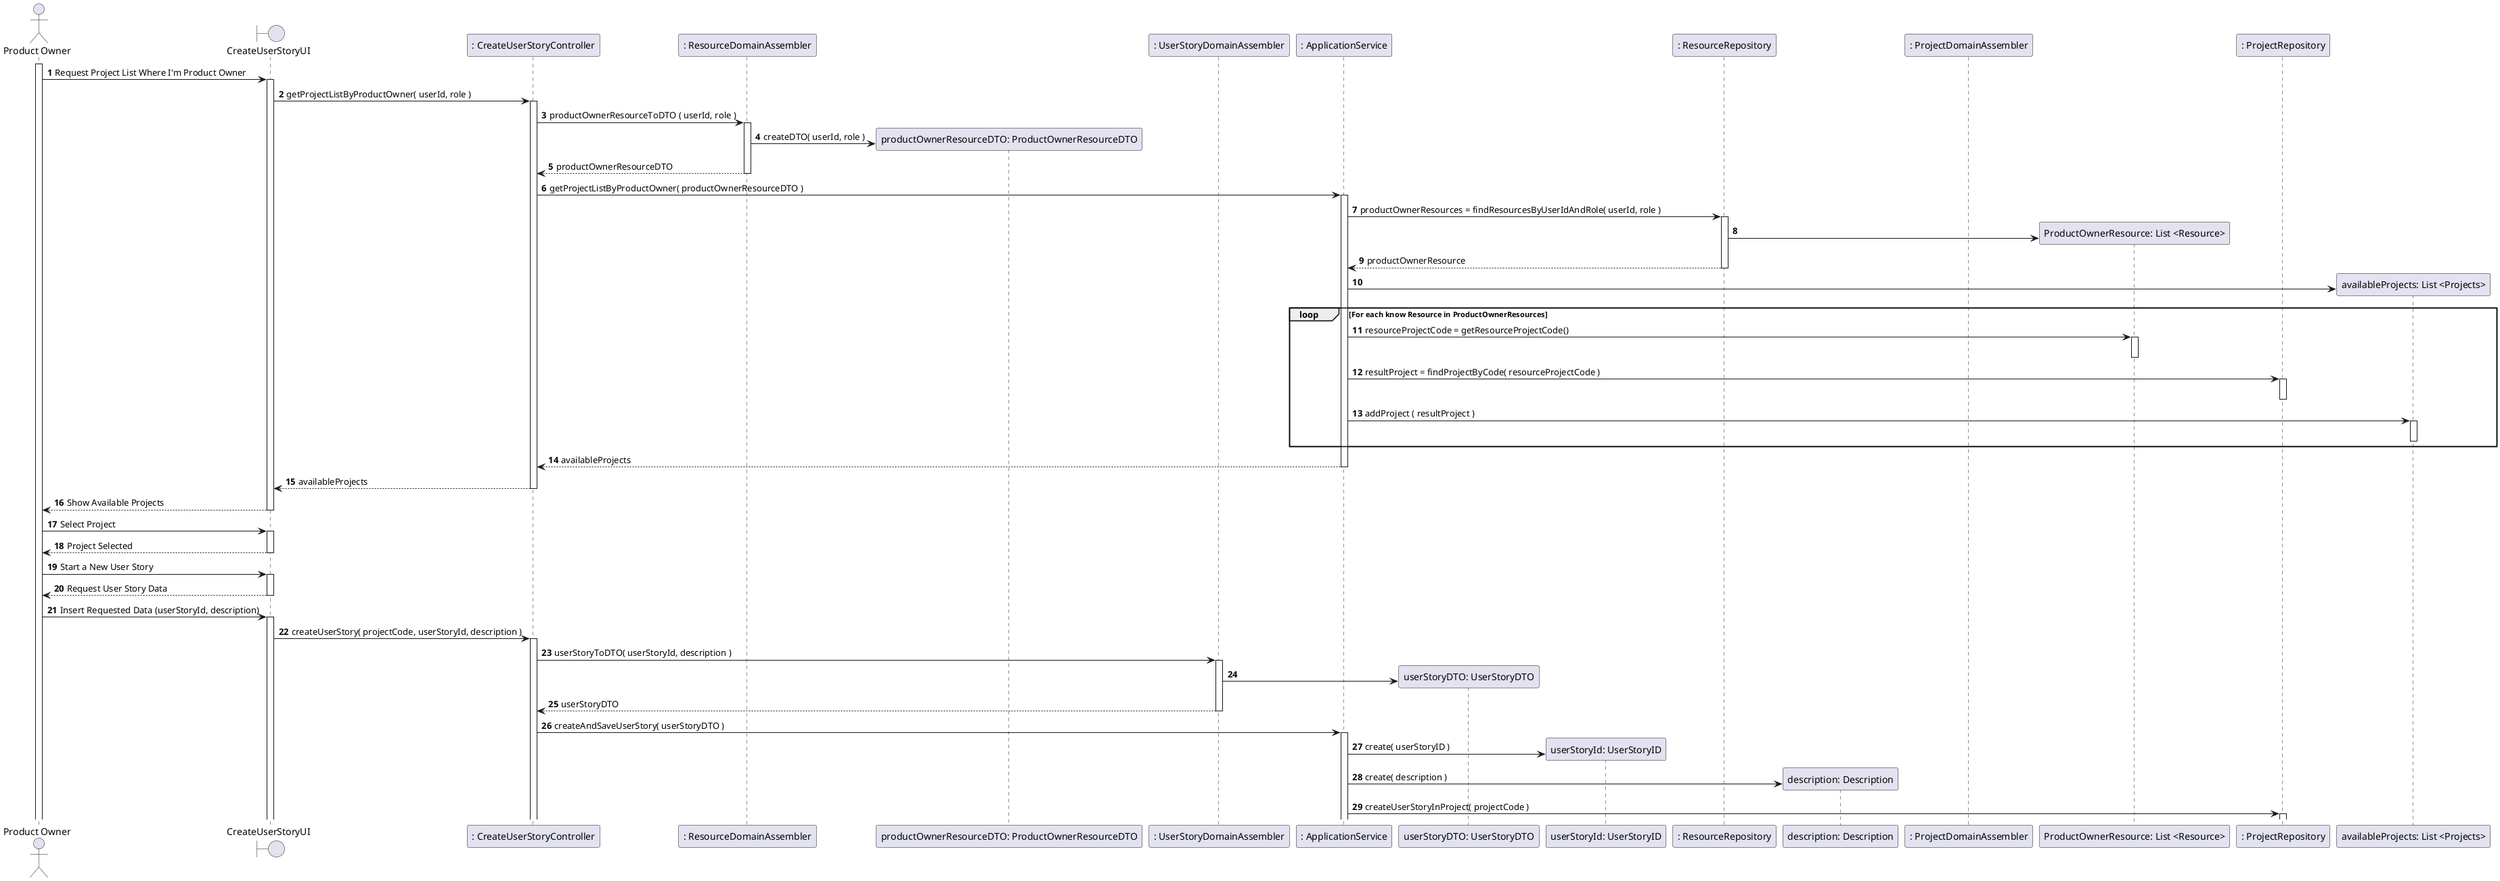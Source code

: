 @startuml
autonumber
autoactivate on

actor "Product Owner" as PO
boundary CreateUserStoryUI
participant ": CreateUserStoryController"
participant ": ResourceDomainAssembler"
participant "productOwnerResourceDTO: ProductOwnerResourceDTO"
participant ": UserStoryDomainAssembler"
participant ": ApplicationService"
participant "userStoryDTO: UserStoryDTO"
participant "userStoryId: UserStoryID"
participant ": ResourceRepository"
participant "description: Description"
participant ": ProjectDomainAssembler"
participant "ProductOwnerResource: List <Resource>"
participant ": ProjectRepository"
participant "availableProjects: List <Projects>"
activate PO

PO -> CreateUserStoryUI : Request Project List Where I'm Product Owner
CreateUserStoryUI -> ": CreateUserStoryController" : getProjectListByProductOwner( userId, role )
": CreateUserStoryController" -> ": ResourceDomainAssembler" :   productOwnerResourceToDTO ( userId, role )
": ResourceDomainAssembler" -> "productOwnerResourceDTO: ProductOwnerResourceDTO" ** : createDTO( userId, role )
": ResourceDomainAssembler" --> ": CreateUserStoryController" : productOwnerResourceDTO
": CreateUserStoryController" -> ": ApplicationService" : getProjectListByProductOwner( productOwnerResourceDTO )
": ApplicationService" -> ": ResourceRepository" : productOwnerResources = findResourcesByUserIdAndRole( userId, role )
": ResourceRepository" -> "ProductOwnerResource: List <Resource>" ** :
": ResourceRepository" --> ": ApplicationService" : productOwnerResource
": ApplicationService" -> "availableProjects: List <Projects>" **:

loop For each know Resource in ProductOwnerResources
	": ApplicationService" -> "ProductOwnerResource: List <Resource>" : resourceProjectCode = getResourceProjectCode()
	deactivate
	": ApplicationService" -> ": ProjectRepository" : resultProject = findProjectByCode( resourceProjectCode )
	deactivate
	": ApplicationService" -> "availableProjects: List <Projects>" : addProject ( resultProject )
	deactivate
end

": ApplicationService" --> ": CreateUserStoryController" : availableProjects
": CreateUserStoryController" --> CreateUserStoryUI : availableProjects
CreateUserStoryUI --> PO : Show Available Projects
PO -> CreateUserStoryUI : Select Project
CreateUserStoryUI --> PO : Project Selected
PO -> CreateUserStoryUI : Start a New User Story
CreateUserStoryUI --> PO : Request User Story Data
PO -> CreateUserStoryUI : Insert Requested Data (userStoryId, description)
CreateUserStoryUI -> ": CreateUserStoryController" : createUserStory( projectCode, userStoryId, description )
": CreateUserStoryController" -> ": UserStoryDomainAssembler" : userStoryToDTO( userStoryId, description )
": UserStoryDomainAssembler" -> "userStoryDTO: UserStoryDTO" ** :
": UserStoryDomainAssembler" --> ": CreateUserStoryController" : userStoryDTO
": CreateUserStoryController" -> ": ApplicationService" : createAndSaveUserStory( userStoryDTO )
": ApplicationService" -> "userStoryId: UserStoryID" **: create( userStoryID )
": ApplicationService" -> "description: Description" **: create( description )
": ApplicationService" -> ": ProjectRepository" : createUserStoryInProject( projectCode )



@enduml